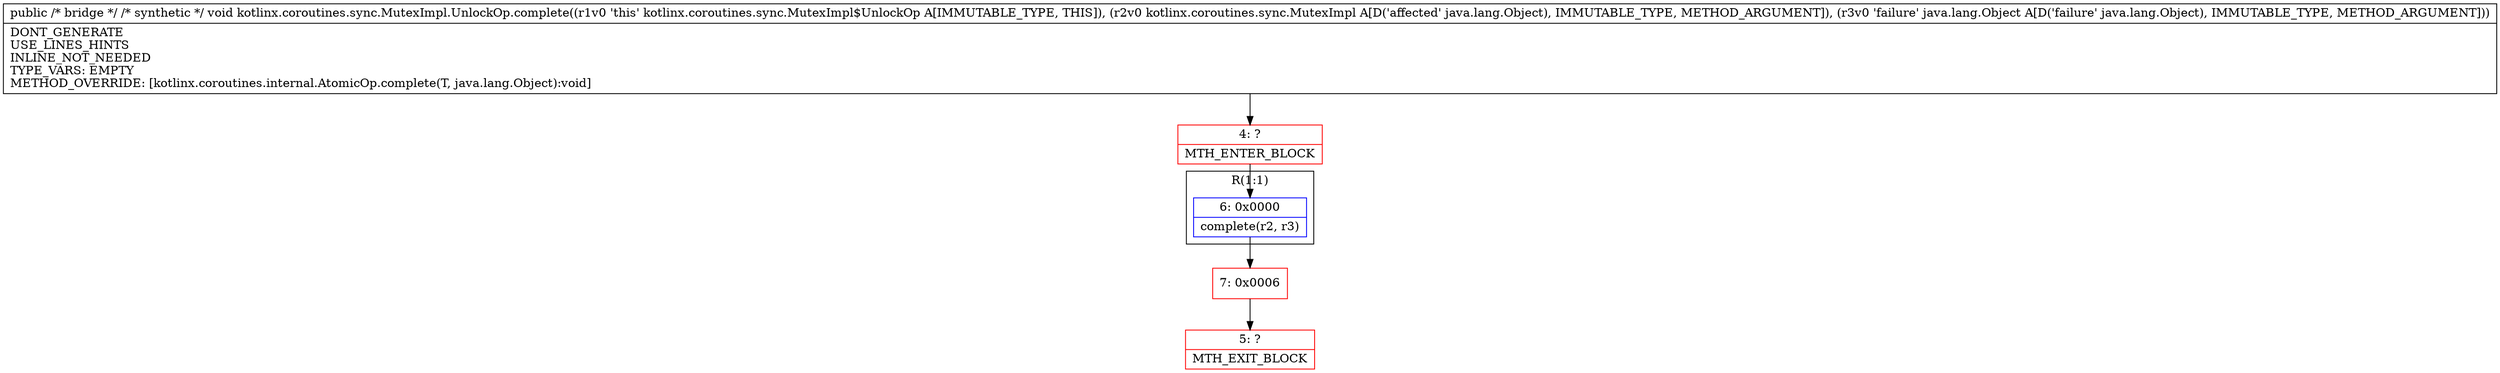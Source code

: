 digraph "CFG forkotlinx.coroutines.sync.MutexImpl.UnlockOp.complete(Ljava\/lang\/Object;Ljava\/lang\/Object;)V" {
subgraph cluster_Region_355364671 {
label = "R(1:1)";
node [shape=record,color=blue];
Node_6 [shape=record,label="{6\:\ 0x0000|complete(r2, r3)\l}"];
}
Node_4 [shape=record,color=red,label="{4\:\ ?|MTH_ENTER_BLOCK\l}"];
Node_7 [shape=record,color=red,label="{7\:\ 0x0006}"];
Node_5 [shape=record,color=red,label="{5\:\ ?|MTH_EXIT_BLOCK\l}"];
MethodNode[shape=record,label="{public \/* bridge *\/ \/* synthetic *\/ void kotlinx.coroutines.sync.MutexImpl.UnlockOp.complete((r1v0 'this' kotlinx.coroutines.sync.MutexImpl$UnlockOp A[IMMUTABLE_TYPE, THIS]), (r2v0 kotlinx.coroutines.sync.MutexImpl A[D('affected' java.lang.Object), IMMUTABLE_TYPE, METHOD_ARGUMENT]), (r3v0 'failure' java.lang.Object A[D('failure' java.lang.Object), IMMUTABLE_TYPE, METHOD_ARGUMENT]))  | DONT_GENERATE\lUSE_LINES_HINTS\lINLINE_NOT_NEEDED\lTYPE_VARS: EMPTY\lMETHOD_OVERRIDE: [kotlinx.coroutines.internal.AtomicOp.complete(T, java.lang.Object):void]\l}"];
MethodNode -> Node_4;Node_6 -> Node_7;
Node_4 -> Node_6;
Node_7 -> Node_5;
}

